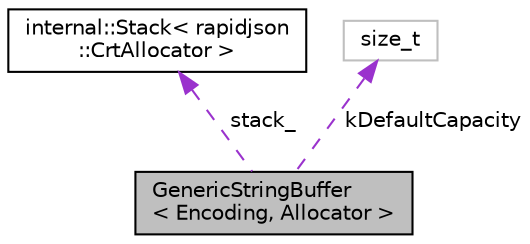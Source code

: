 digraph "GenericStringBuffer&lt; Encoding, Allocator &gt;"
{
 // LATEX_PDF_SIZE
  edge [fontname="Helvetica",fontsize="10",labelfontname="Helvetica",labelfontsize="10"];
  node [fontname="Helvetica",fontsize="10",shape=record];
  Node1 [label="GenericStringBuffer\l\< Encoding, Allocator \>",height=0.2,width=0.4,color="black", fillcolor="grey75", style="filled", fontcolor="black",tooltip="Represents an in-memory output stream."];
  Node2 -> Node1 [dir="back",color="darkorchid3",fontsize="10",style="dashed",label=" stack_" ,fontname="Helvetica"];
  Node2 [label="internal::Stack\< rapidjson\l::CrtAllocator \>",height=0.2,width=0.4,color="black", fillcolor="white", style="filled",URL="$classinternal_1_1_stack.html",tooltip=" "];
  Node3 -> Node1 [dir="back",color="darkorchid3",fontsize="10",style="dashed",label=" kDefaultCapacity" ,fontname="Helvetica"];
  Node3 [label="size_t",height=0.2,width=0.4,color="grey75", fillcolor="white", style="filled",tooltip=" "];
}
